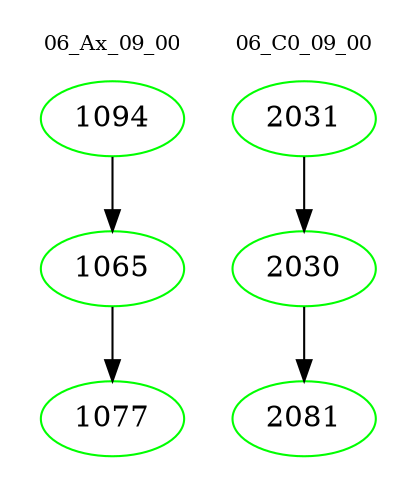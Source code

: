 digraph{
subgraph cluster_0 {
color = white
label = "06_Ax_09_00";
fontsize=10;
T0_1094 [label="1094", color="green"]
T0_1094 -> T0_1065 [color="black"]
T0_1065 [label="1065", color="green"]
T0_1065 -> T0_1077 [color="black"]
T0_1077 [label="1077", color="green"]
}
subgraph cluster_1 {
color = white
label = "06_C0_09_00";
fontsize=10;
T1_2031 [label="2031", color="green"]
T1_2031 -> T1_2030 [color="black"]
T1_2030 [label="2030", color="green"]
T1_2030 -> T1_2081 [color="black"]
T1_2081 [label="2081", color="green"]
}
}
